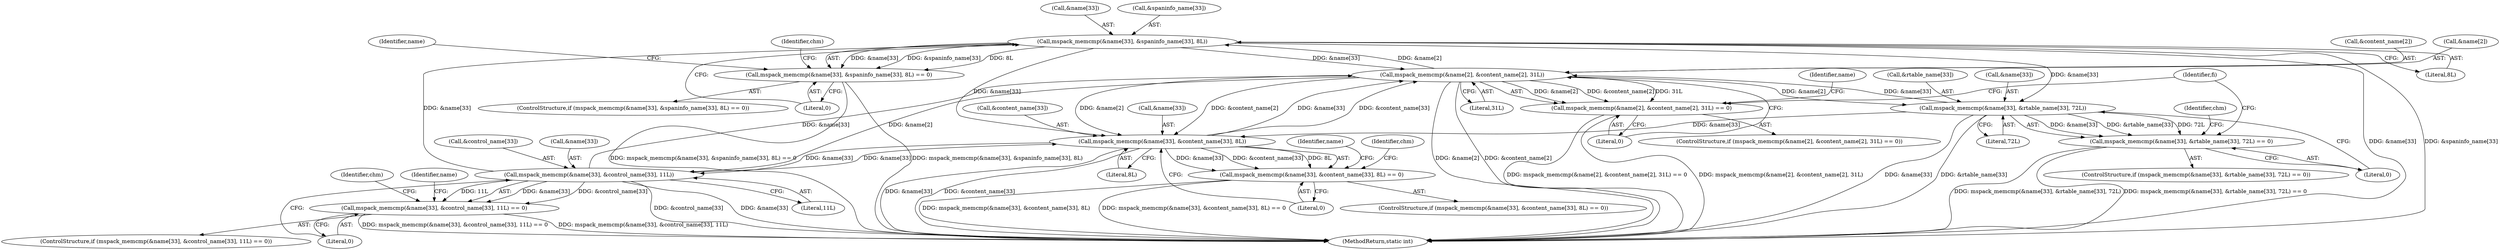 digraph "0_libmspack_72e70a921f0f07fee748aec2274b30784e1d312a@API" {
"1000983" [label="(Call,mspack_memcmp(&name[33], &spaninfo_name[33], 8L))"];
"1000925" [label="(Call,mspack_memcmp(&name[2], &content_name[2], 31L))"];
"1000939" [label="(Call,mspack_memcmp(&name[33], &content_name[33], 8L))"];
"1000961" [label="(Call,mspack_memcmp(&name[33], &control_name[33], 11L))"];
"1001005" [label="(Call,mspack_memcmp(&name[33], &rtable_name[33], 72L))"];
"1000983" [label="(Call,mspack_memcmp(&name[33], &spaninfo_name[33], 8L))"];
"1000924" [label="(Call,mspack_memcmp(&name[2], &content_name[2], 31L) == 0)"];
"1000938" [label="(Call,mspack_memcmp(&name[33], &content_name[33], 8L) == 0)"];
"1000960" [label="(Call,mspack_memcmp(&name[33], &control_name[33], 11L) == 0)"];
"1000982" [label="(Call,mspack_memcmp(&name[33], &spaninfo_name[33], 8L) == 0)"];
"1001004" [label="(Call,mspack_memcmp(&name[33], &rtable_name[33], 72L) == 0)"];
"1000940" [label="(Call,&name[33])"];
"1001014" [label="(Literal,72L)"];
"1000976" [label="(Identifier,chm)"];
"1000930" [label="(Call,&content_name[2])"];
"1000926" [label="(Call,&name[2])"];
"1001010" [label="(Call,&rtable_name[33])"];
"1000960" [label="(Call,mspack_memcmp(&name[33], &control_name[33], 11L) == 0)"];
"1000925" [label="(Call,mspack_memcmp(&name[2], &content_name[2], 31L))"];
"1001008" [label="(Identifier,name)"];
"1000961" [label="(Call,mspack_memcmp(&name[33], &control_name[33], 11L))"];
"1000984" [label="(Call,&name[33])"];
"1000959" [label="(ControlStructure,if (mspack_memcmp(&name[33], &control_name[33], 11L) == 0))"];
"1000982" [label="(Call,mspack_memcmp(&name[33], &spaninfo_name[33], 8L) == 0)"];
"1000993" [label="(Literal,0)"];
"1000981" [label="(ControlStructure,if (mspack_memcmp(&name[33], &spaninfo_name[33], 8L) == 0))"];
"1001005" [label="(Call,mspack_memcmp(&name[33], &rtable_name[33], 72L))"];
"1000964" [label="(Identifier,name)"];
"1001020" [label="(Identifier,chm)"];
"1000948" [label="(Literal,8L)"];
"1000962" [label="(Call,&name[33])"];
"1000986" [label="(Identifier,name)"];
"1001003" [label="(ControlStructure,if (mspack_memcmp(&name[33], &rtable_name[33], 72L) == 0))"];
"1000935" [label="(Literal,0)"];
"1000983" [label="(Call,mspack_memcmp(&name[33], &spaninfo_name[33], 8L))"];
"1000992" [label="(Literal,8L)"];
"1000966" [label="(Call,&control_name[33])"];
"1000939" [label="(Call,mspack_memcmp(&name[33], &content_name[33], 8L))"];
"1000923" [label="(ControlStructure,if (mspack_memcmp(&name[2], &content_name[2], 31L) == 0))"];
"1000942" [label="(Identifier,name)"];
"1000998" [label="(Identifier,chm)"];
"1000949" [label="(Literal,0)"];
"1000937" [label="(ControlStructure,if (mspack_memcmp(&name[33], &content_name[33], 8L) == 0))"];
"1000924" [label="(Call,mspack_memcmp(&name[2], &content_name[2], 31L) == 0)"];
"1001026" [label="(Identifier,fi)"];
"1000944" [label="(Call,&content_name[33])"];
"1001071" [label="(MethodReturn,static int)"];
"1001006" [label="(Call,&name[33])"];
"1000934" [label="(Literal,31L)"];
"1000954" [label="(Identifier,chm)"];
"1000938" [label="(Call,mspack_memcmp(&name[33], &content_name[33], 8L) == 0)"];
"1000971" [label="(Literal,0)"];
"1000988" [label="(Call,&spaninfo_name[33])"];
"1001015" [label="(Literal,0)"];
"1001004" [label="(Call,mspack_memcmp(&name[33], &rtable_name[33], 72L) == 0)"];
"1000970" [label="(Literal,11L)"];
"1000983" -> "1000982"  [label="AST: "];
"1000983" -> "1000992"  [label="CFG: "];
"1000984" -> "1000983"  [label="AST: "];
"1000988" -> "1000983"  [label="AST: "];
"1000992" -> "1000983"  [label="AST: "];
"1000993" -> "1000983"  [label="CFG: "];
"1000983" -> "1001071"  [label="DDG: &name[33]"];
"1000983" -> "1001071"  [label="DDG: &spaninfo_name[33]"];
"1000983" -> "1000925"  [label="DDG: &name[33]"];
"1000983" -> "1000939"  [label="DDG: &name[33]"];
"1000983" -> "1000982"  [label="DDG: &name[33]"];
"1000983" -> "1000982"  [label="DDG: &spaninfo_name[33]"];
"1000983" -> "1000982"  [label="DDG: 8L"];
"1000925" -> "1000983"  [label="DDG: &name[2]"];
"1000961" -> "1000983"  [label="DDG: &name[33]"];
"1000983" -> "1001005"  [label="DDG: &name[33]"];
"1000925" -> "1000924"  [label="AST: "];
"1000925" -> "1000934"  [label="CFG: "];
"1000926" -> "1000925"  [label="AST: "];
"1000930" -> "1000925"  [label="AST: "];
"1000934" -> "1000925"  [label="AST: "];
"1000935" -> "1000925"  [label="CFG: "];
"1000925" -> "1001071"  [label="DDG: &name[2]"];
"1000925" -> "1001071"  [label="DDG: &content_name[2]"];
"1000925" -> "1000924"  [label="DDG: &name[2]"];
"1000925" -> "1000924"  [label="DDG: &content_name[2]"];
"1000925" -> "1000924"  [label="DDG: 31L"];
"1000939" -> "1000925"  [label="DDG: &name[33]"];
"1000939" -> "1000925"  [label="DDG: &content_name[33]"];
"1000961" -> "1000925"  [label="DDG: &name[33]"];
"1001005" -> "1000925"  [label="DDG: &name[33]"];
"1000925" -> "1000939"  [label="DDG: &name[2]"];
"1000925" -> "1000939"  [label="DDG: &content_name[2]"];
"1000925" -> "1000961"  [label="DDG: &name[2]"];
"1000925" -> "1001005"  [label="DDG: &name[2]"];
"1000939" -> "1000938"  [label="AST: "];
"1000939" -> "1000948"  [label="CFG: "];
"1000940" -> "1000939"  [label="AST: "];
"1000944" -> "1000939"  [label="AST: "];
"1000948" -> "1000939"  [label="AST: "];
"1000949" -> "1000939"  [label="CFG: "];
"1000939" -> "1001071"  [label="DDG: &name[33]"];
"1000939" -> "1001071"  [label="DDG: &content_name[33]"];
"1000939" -> "1000938"  [label="DDG: &name[33]"];
"1000939" -> "1000938"  [label="DDG: &content_name[33]"];
"1000939" -> "1000938"  [label="DDG: 8L"];
"1000961" -> "1000939"  [label="DDG: &name[33]"];
"1001005" -> "1000939"  [label="DDG: &name[33]"];
"1000939" -> "1000961"  [label="DDG: &name[33]"];
"1000961" -> "1000960"  [label="AST: "];
"1000961" -> "1000970"  [label="CFG: "];
"1000962" -> "1000961"  [label="AST: "];
"1000966" -> "1000961"  [label="AST: "];
"1000970" -> "1000961"  [label="AST: "];
"1000971" -> "1000961"  [label="CFG: "];
"1000961" -> "1001071"  [label="DDG: &name[33]"];
"1000961" -> "1001071"  [label="DDG: &control_name[33]"];
"1000961" -> "1000960"  [label="DDG: &name[33]"];
"1000961" -> "1000960"  [label="DDG: &control_name[33]"];
"1000961" -> "1000960"  [label="DDG: 11L"];
"1001005" -> "1001004"  [label="AST: "];
"1001005" -> "1001014"  [label="CFG: "];
"1001006" -> "1001005"  [label="AST: "];
"1001010" -> "1001005"  [label="AST: "];
"1001014" -> "1001005"  [label="AST: "];
"1001015" -> "1001005"  [label="CFG: "];
"1001005" -> "1001071"  [label="DDG: &name[33]"];
"1001005" -> "1001071"  [label="DDG: &rtable_name[33]"];
"1001005" -> "1001004"  [label="DDG: &name[33]"];
"1001005" -> "1001004"  [label="DDG: &rtable_name[33]"];
"1001005" -> "1001004"  [label="DDG: 72L"];
"1000924" -> "1000923"  [label="AST: "];
"1000924" -> "1000935"  [label="CFG: "];
"1000935" -> "1000924"  [label="AST: "];
"1000942" -> "1000924"  [label="CFG: "];
"1001026" -> "1000924"  [label="CFG: "];
"1000924" -> "1001071"  [label="DDG: mspack_memcmp(&name[2], &content_name[2], 31L)"];
"1000924" -> "1001071"  [label="DDG: mspack_memcmp(&name[2], &content_name[2], 31L) == 0"];
"1000938" -> "1000937"  [label="AST: "];
"1000938" -> "1000949"  [label="CFG: "];
"1000949" -> "1000938"  [label="AST: "];
"1000954" -> "1000938"  [label="CFG: "];
"1000964" -> "1000938"  [label="CFG: "];
"1000938" -> "1001071"  [label="DDG: mspack_memcmp(&name[33], &content_name[33], 8L)"];
"1000938" -> "1001071"  [label="DDG: mspack_memcmp(&name[33], &content_name[33], 8L) == 0"];
"1000960" -> "1000959"  [label="AST: "];
"1000960" -> "1000971"  [label="CFG: "];
"1000971" -> "1000960"  [label="AST: "];
"1000976" -> "1000960"  [label="CFG: "];
"1000986" -> "1000960"  [label="CFG: "];
"1000960" -> "1001071"  [label="DDG: mspack_memcmp(&name[33], &control_name[33], 11L)"];
"1000960" -> "1001071"  [label="DDG: mspack_memcmp(&name[33], &control_name[33], 11L) == 0"];
"1000982" -> "1000981"  [label="AST: "];
"1000982" -> "1000993"  [label="CFG: "];
"1000993" -> "1000982"  [label="AST: "];
"1000998" -> "1000982"  [label="CFG: "];
"1001008" -> "1000982"  [label="CFG: "];
"1000982" -> "1001071"  [label="DDG: mspack_memcmp(&name[33], &spaninfo_name[33], 8L) == 0"];
"1000982" -> "1001071"  [label="DDG: mspack_memcmp(&name[33], &spaninfo_name[33], 8L)"];
"1001004" -> "1001003"  [label="AST: "];
"1001004" -> "1001015"  [label="CFG: "];
"1001015" -> "1001004"  [label="AST: "];
"1001020" -> "1001004"  [label="CFG: "];
"1001026" -> "1001004"  [label="CFG: "];
"1001004" -> "1001071"  [label="DDG: mspack_memcmp(&name[33], &rtable_name[33], 72L) == 0"];
"1001004" -> "1001071"  [label="DDG: mspack_memcmp(&name[33], &rtable_name[33], 72L)"];
}
